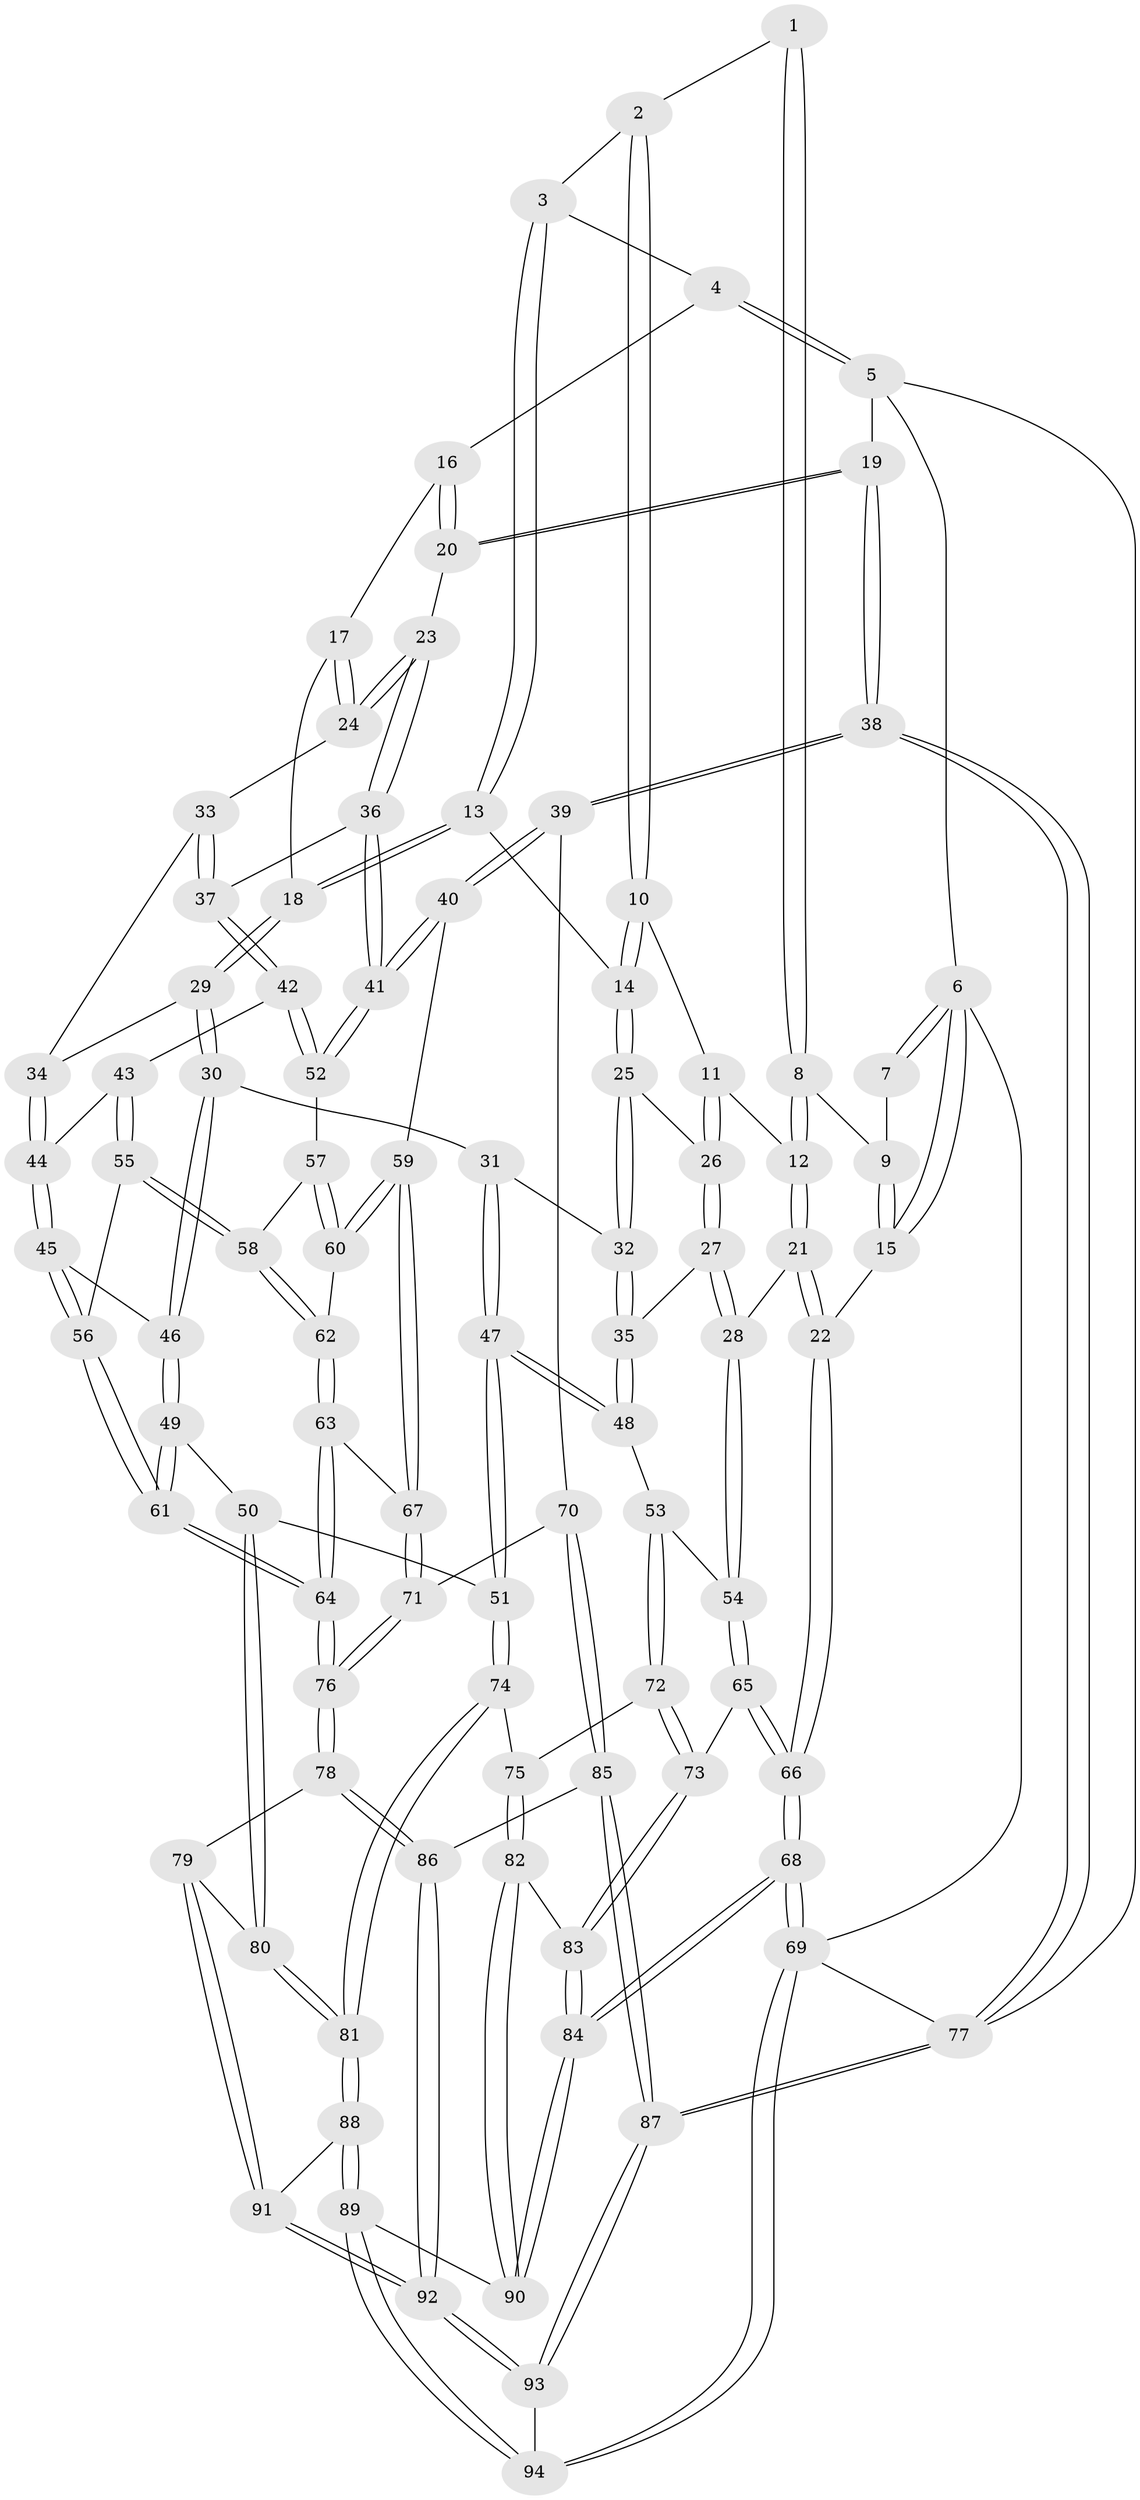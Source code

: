 // Generated by graph-tools (version 1.1) at 2025/27/03/09/25 03:27:04]
// undirected, 94 vertices, 232 edges
graph export_dot {
graph [start="1"]
  node [color=gray90,style=filled];
  1 [pos="+0.24870054285815996+0"];
  2 [pos="+0.48350947991840737+0"];
  3 [pos="+0.6461697289095257+0"];
  4 [pos="+0.9872940497457381+0"];
  5 [pos="+1+0"];
  6 [pos="+0+0"];
  7 [pos="+0.22685333834889052+0"];
  8 [pos="+0.24017303680551136+0.12958327264898264"];
  9 [pos="+0.09973872457726585+0.051080634268739745"];
  10 [pos="+0.4417312764870676+0.10286885658127165"];
  11 [pos="+0.27110911782984204+0.1566410686639288"];
  12 [pos="+0.2437789103556533+0.14942025329691463"];
  13 [pos="+0.5566420227823462+0.2089561141305958"];
  14 [pos="+0.5472371073249692+0.20754620127785375"];
  15 [pos="+0+0.14469688858299784"];
  16 [pos="+0.8651009309161057+0.022334261814210967"];
  17 [pos="+0.8423054234050608+0.06355751692347889"];
  18 [pos="+0.5678172062968241+0.21442112540059138"];
  19 [pos="+1+0.411442548249883"];
  20 [pos="+0.9812438383141205+0.3003571720475836"];
  21 [pos="+0.03509637450934372+0.3281824293007664"];
  22 [pos="+0+0.2970772851001143"];
  23 [pos="+0.8325092320432853+0.2920884768852799"];
  24 [pos="+0.8208566724848398+0.27757456271627234"];
  25 [pos="+0.43019676248172734+0.29015801962173104"];
  26 [pos="+0.37666576057512297+0.2920084173970441"];
  27 [pos="+0.3166530661529199+0.3894856391354336"];
  28 [pos="+0.13333277105012617+0.4195653021966984"];
  29 [pos="+0.61615783302884+0.3068677150615869"];
  30 [pos="+0.5713869244166527+0.37676254801305276"];
  31 [pos="+0.4971507022304421+0.4021039182688006"];
  32 [pos="+0.4651250274627727+0.380440753986621"];
  33 [pos="+0.730660264754877+0.31531980562272766"];
  34 [pos="+0.6443631315805747+0.3183006444930572"];
  35 [pos="+0.3704909154485164+0.43705211027088"];
  36 [pos="+0.8562614531178595+0.37056302861901025"];
  37 [pos="+0.7524195957228613+0.4334309466743633"];
  38 [pos="+1+0.5159372128415451"];
  39 [pos="+1+0.5165300626997666"];
  40 [pos="+0.9259735666285112+0.4616094630455095"];
  41 [pos="+0.9208925719856313+0.45910890901705215"];
  42 [pos="+0.7439930048396396+0.4537274632104698"];
  43 [pos="+0.7374254272084411+0.4566379874104304"];
  44 [pos="+0.6733292079731947+0.41026984425242263"];
  45 [pos="+0.6147599429572997+0.4978328594507967"];
  46 [pos="+0.5993539818995209+0.49737630600312566"];
  47 [pos="+0.4691377595443106+0.5545875153296391"];
  48 [pos="+0.4050747865714858+0.515598415968614"];
  49 [pos="+0.4929636365256634+0.5737746825324386"];
  50 [pos="+0.4861548611271032+0.575079388354063"];
  51 [pos="+0.4840829237021695+0.5747866310590815"];
  52 [pos="+0.8167561098246234+0.4891908616001996"];
  53 [pos="+0.23992508032763435+0.5635075627040558"];
  54 [pos="+0.13541148810574422+0.42598815310222965"];
  55 [pos="+0.6946006356016405+0.5234091384805573"];
  56 [pos="+0.683638671661144+0.525795939165204"];
  57 [pos="+0.8020165562767149+0.5222467583253125"];
  58 [pos="+0.7281972586364314+0.5476083805579935"];
  59 [pos="+0.8300726296503148+0.6027624574959102"];
  60 [pos="+0.8138020325063497+0.5831012150942949"];
  61 [pos="+0.6493881176175469+0.643157663584784"];
  62 [pos="+0.738432795285153+0.5657038071862406"];
  63 [pos="+0.737512123650969+0.6309410411532664"];
  64 [pos="+0.6838018614479843+0.6961879410635343"];
  65 [pos="+0.0667337399095399+0.6560019361192014"];
  66 [pos="+0+0.6733541246623375"];
  67 [pos="+0.8322145388935211+0.6159727339290281"];
  68 [pos="+0+1"];
  69 [pos="+0+1"];
  70 [pos="+0.9150825943223067+0.683292887840446"];
  71 [pos="+0.86500373134591+0.6603190519557228"];
  72 [pos="+0.25256068496375805+0.6589618913174513"];
  73 [pos="+0.11563977837416367+0.700829074369421"];
  74 [pos="+0.36943696706733253+0.7179816809951994"];
  75 [pos="+0.2606334386668672+0.6666649518398137"];
  76 [pos="+0.6886492381597198+0.7431727550995343"];
  77 [pos="+1+1"];
  78 [pos="+0.6796271658961573+0.781567987521143"];
  79 [pos="+0.6511852021408597+0.7798961944320472"];
  80 [pos="+0.5521668408025312+0.7177384884214197"];
  81 [pos="+0.39276784178653446+0.8009539338694595"];
  82 [pos="+0.20043575704600952+0.8213361312030762"];
  83 [pos="+0.09819094212172072+0.8445319874074403"];
  84 [pos="+0+1"];
  85 [pos="+0.8906561228011203+0.830647988779636"];
  86 [pos="+0.6864489429636115+0.7929947767982574"];
  87 [pos="+1+1"];
  88 [pos="+0.39638615460613813+0.8531070392137107"];
  89 [pos="+0.3804334752033608+0.8785721565740283"];
  90 [pos="+0.3602203734269036+0.8794696076018969"];
  91 [pos="+0.4568746559716522+0.8545474898398799"];
  92 [pos="+0.6661898206366775+0.9905993082413297"];
  93 [pos="+0.7079083856415219+1"];
  94 [pos="+0.4277188087967274+1"];
  1 -- 2;
  1 -- 8;
  1 -- 8;
  2 -- 3;
  2 -- 10;
  2 -- 10;
  3 -- 4;
  3 -- 13;
  3 -- 13;
  4 -- 5;
  4 -- 5;
  4 -- 16;
  5 -- 6;
  5 -- 19;
  5 -- 77;
  6 -- 7;
  6 -- 7;
  6 -- 15;
  6 -- 15;
  6 -- 69;
  7 -- 9;
  8 -- 9;
  8 -- 12;
  8 -- 12;
  9 -- 15;
  9 -- 15;
  10 -- 11;
  10 -- 14;
  10 -- 14;
  11 -- 12;
  11 -- 26;
  11 -- 26;
  12 -- 21;
  12 -- 21;
  13 -- 14;
  13 -- 18;
  13 -- 18;
  14 -- 25;
  14 -- 25;
  15 -- 22;
  16 -- 17;
  16 -- 20;
  16 -- 20;
  17 -- 18;
  17 -- 24;
  17 -- 24;
  18 -- 29;
  18 -- 29;
  19 -- 20;
  19 -- 20;
  19 -- 38;
  19 -- 38;
  20 -- 23;
  21 -- 22;
  21 -- 22;
  21 -- 28;
  22 -- 66;
  22 -- 66;
  23 -- 24;
  23 -- 24;
  23 -- 36;
  23 -- 36;
  24 -- 33;
  25 -- 26;
  25 -- 32;
  25 -- 32;
  26 -- 27;
  26 -- 27;
  27 -- 28;
  27 -- 28;
  27 -- 35;
  28 -- 54;
  28 -- 54;
  29 -- 30;
  29 -- 30;
  29 -- 34;
  30 -- 31;
  30 -- 46;
  30 -- 46;
  31 -- 32;
  31 -- 47;
  31 -- 47;
  32 -- 35;
  32 -- 35;
  33 -- 34;
  33 -- 37;
  33 -- 37;
  34 -- 44;
  34 -- 44;
  35 -- 48;
  35 -- 48;
  36 -- 37;
  36 -- 41;
  36 -- 41;
  37 -- 42;
  37 -- 42;
  38 -- 39;
  38 -- 39;
  38 -- 77;
  38 -- 77;
  39 -- 40;
  39 -- 40;
  39 -- 70;
  40 -- 41;
  40 -- 41;
  40 -- 59;
  41 -- 52;
  41 -- 52;
  42 -- 43;
  42 -- 52;
  42 -- 52;
  43 -- 44;
  43 -- 55;
  43 -- 55;
  44 -- 45;
  44 -- 45;
  45 -- 46;
  45 -- 56;
  45 -- 56;
  46 -- 49;
  46 -- 49;
  47 -- 48;
  47 -- 48;
  47 -- 51;
  47 -- 51;
  48 -- 53;
  49 -- 50;
  49 -- 61;
  49 -- 61;
  50 -- 51;
  50 -- 80;
  50 -- 80;
  51 -- 74;
  51 -- 74;
  52 -- 57;
  53 -- 54;
  53 -- 72;
  53 -- 72;
  54 -- 65;
  54 -- 65;
  55 -- 56;
  55 -- 58;
  55 -- 58;
  56 -- 61;
  56 -- 61;
  57 -- 58;
  57 -- 60;
  57 -- 60;
  58 -- 62;
  58 -- 62;
  59 -- 60;
  59 -- 60;
  59 -- 67;
  59 -- 67;
  60 -- 62;
  61 -- 64;
  61 -- 64;
  62 -- 63;
  62 -- 63;
  63 -- 64;
  63 -- 64;
  63 -- 67;
  64 -- 76;
  64 -- 76;
  65 -- 66;
  65 -- 66;
  65 -- 73;
  66 -- 68;
  66 -- 68;
  67 -- 71;
  67 -- 71;
  68 -- 69;
  68 -- 69;
  68 -- 84;
  68 -- 84;
  69 -- 94;
  69 -- 94;
  69 -- 77;
  70 -- 71;
  70 -- 85;
  70 -- 85;
  71 -- 76;
  71 -- 76;
  72 -- 73;
  72 -- 73;
  72 -- 75;
  73 -- 83;
  73 -- 83;
  74 -- 75;
  74 -- 81;
  74 -- 81;
  75 -- 82;
  75 -- 82;
  76 -- 78;
  76 -- 78;
  77 -- 87;
  77 -- 87;
  78 -- 79;
  78 -- 86;
  78 -- 86;
  79 -- 80;
  79 -- 91;
  79 -- 91;
  80 -- 81;
  80 -- 81;
  81 -- 88;
  81 -- 88;
  82 -- 83;
  82 -- 90;
  82 -- 90;
  83 -- 84;
  83 -- 84;
  84 -- 90;
  84 -- 90;
  85 -- 86;
  85 -- 87;
  85 -- 87;
  86 -- 92;
  86 -- 92;
  87 -- 93;
  87 -- 93;
  88 -- 89;
  88 -- 89;
  88 -- 91;
  89 -- 90;
  89 -- 94;
  89 -- 94;
  91 -- 92;
  91 -- 92;
  92 -- 93;
  92 -- 93;
  93 -- 94;
}
